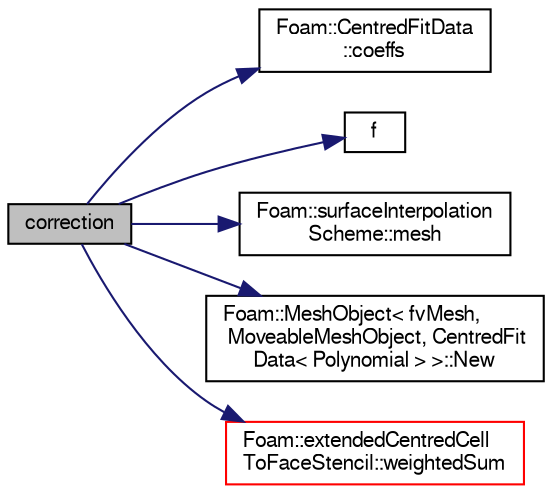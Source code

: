 digraph "correction"
{
  bgcolor="transparent";
  edge [fontname="FreeSans",fontsize="10",labelfontname="FreeSans",labelfontsize="10"];
  node [fontname="FreeSans",fontsize="10",shape=record];
  rankdir="LR";
  Node21 [label="correction",height=0.2,width=0.4,color="black", fillcolor="grey75", style="filled", fontcolor="black"];
  Node21 -> Node22 [color="midnightblue",fontsize="10",style="solid",fontname="FreeSans"];
  Node22 [label="Foam::CentredFitData\l::coeffs",height=0.2,width=0.4,color="black",URL="$a23142.html#aece9a2fbb1d48a647aea9b5b1f52cbdc",tooltip="Return reference to fit coefficients. "];
  Node21 -> Node23 [color="midnightblue",fontsize="10",style="solid",fontname="FreeSans"];
  Node23 [label="f",height=0.2,width=0.4,color="black",URL="$a17900.html#a888be93833ac7a23170555c69c690288"];
  Node21 -> Node24 [color="midnightblue",fontsize="10",style="solid",fontname="FreeSans"];
  Node24 [label="Foam::surfaceInterpolation\lScheme::mesh",height=0.2,width=0.4,color="black",URL="$a23278.html#a470f06cfb9b6ee887cd85d63de275607",tooltip="Return mesh reference. "];
  Node21 -> Node25 [color="midnightblue",fontsize="10",style="solid",fontname="FreeSans"];
  Node25 [label="Foam::MeshObject\< fvMesh,\l MoveableMeshObject, CentredFit\lData\< Polynomial \> \>::New",height=0.2,width=0.4,color="black",URL="$a27138.html#ab61cc2091ec1fd7e08e8948e84235a05"];
  Node21 -> Node26 [color="midnightblue",fontsize="10",style="solid",fontname="FreeSans"];
  Node26 [label="Foam::extendedCentredCell\lToFaceStencil::weightedSum",height=0.2,width=0.4,color="red",URL="$a22674.html#a997060236f826bbe61543e12798b3ec0",tooltip="Sum vol field contributions to create face values. "];
}
